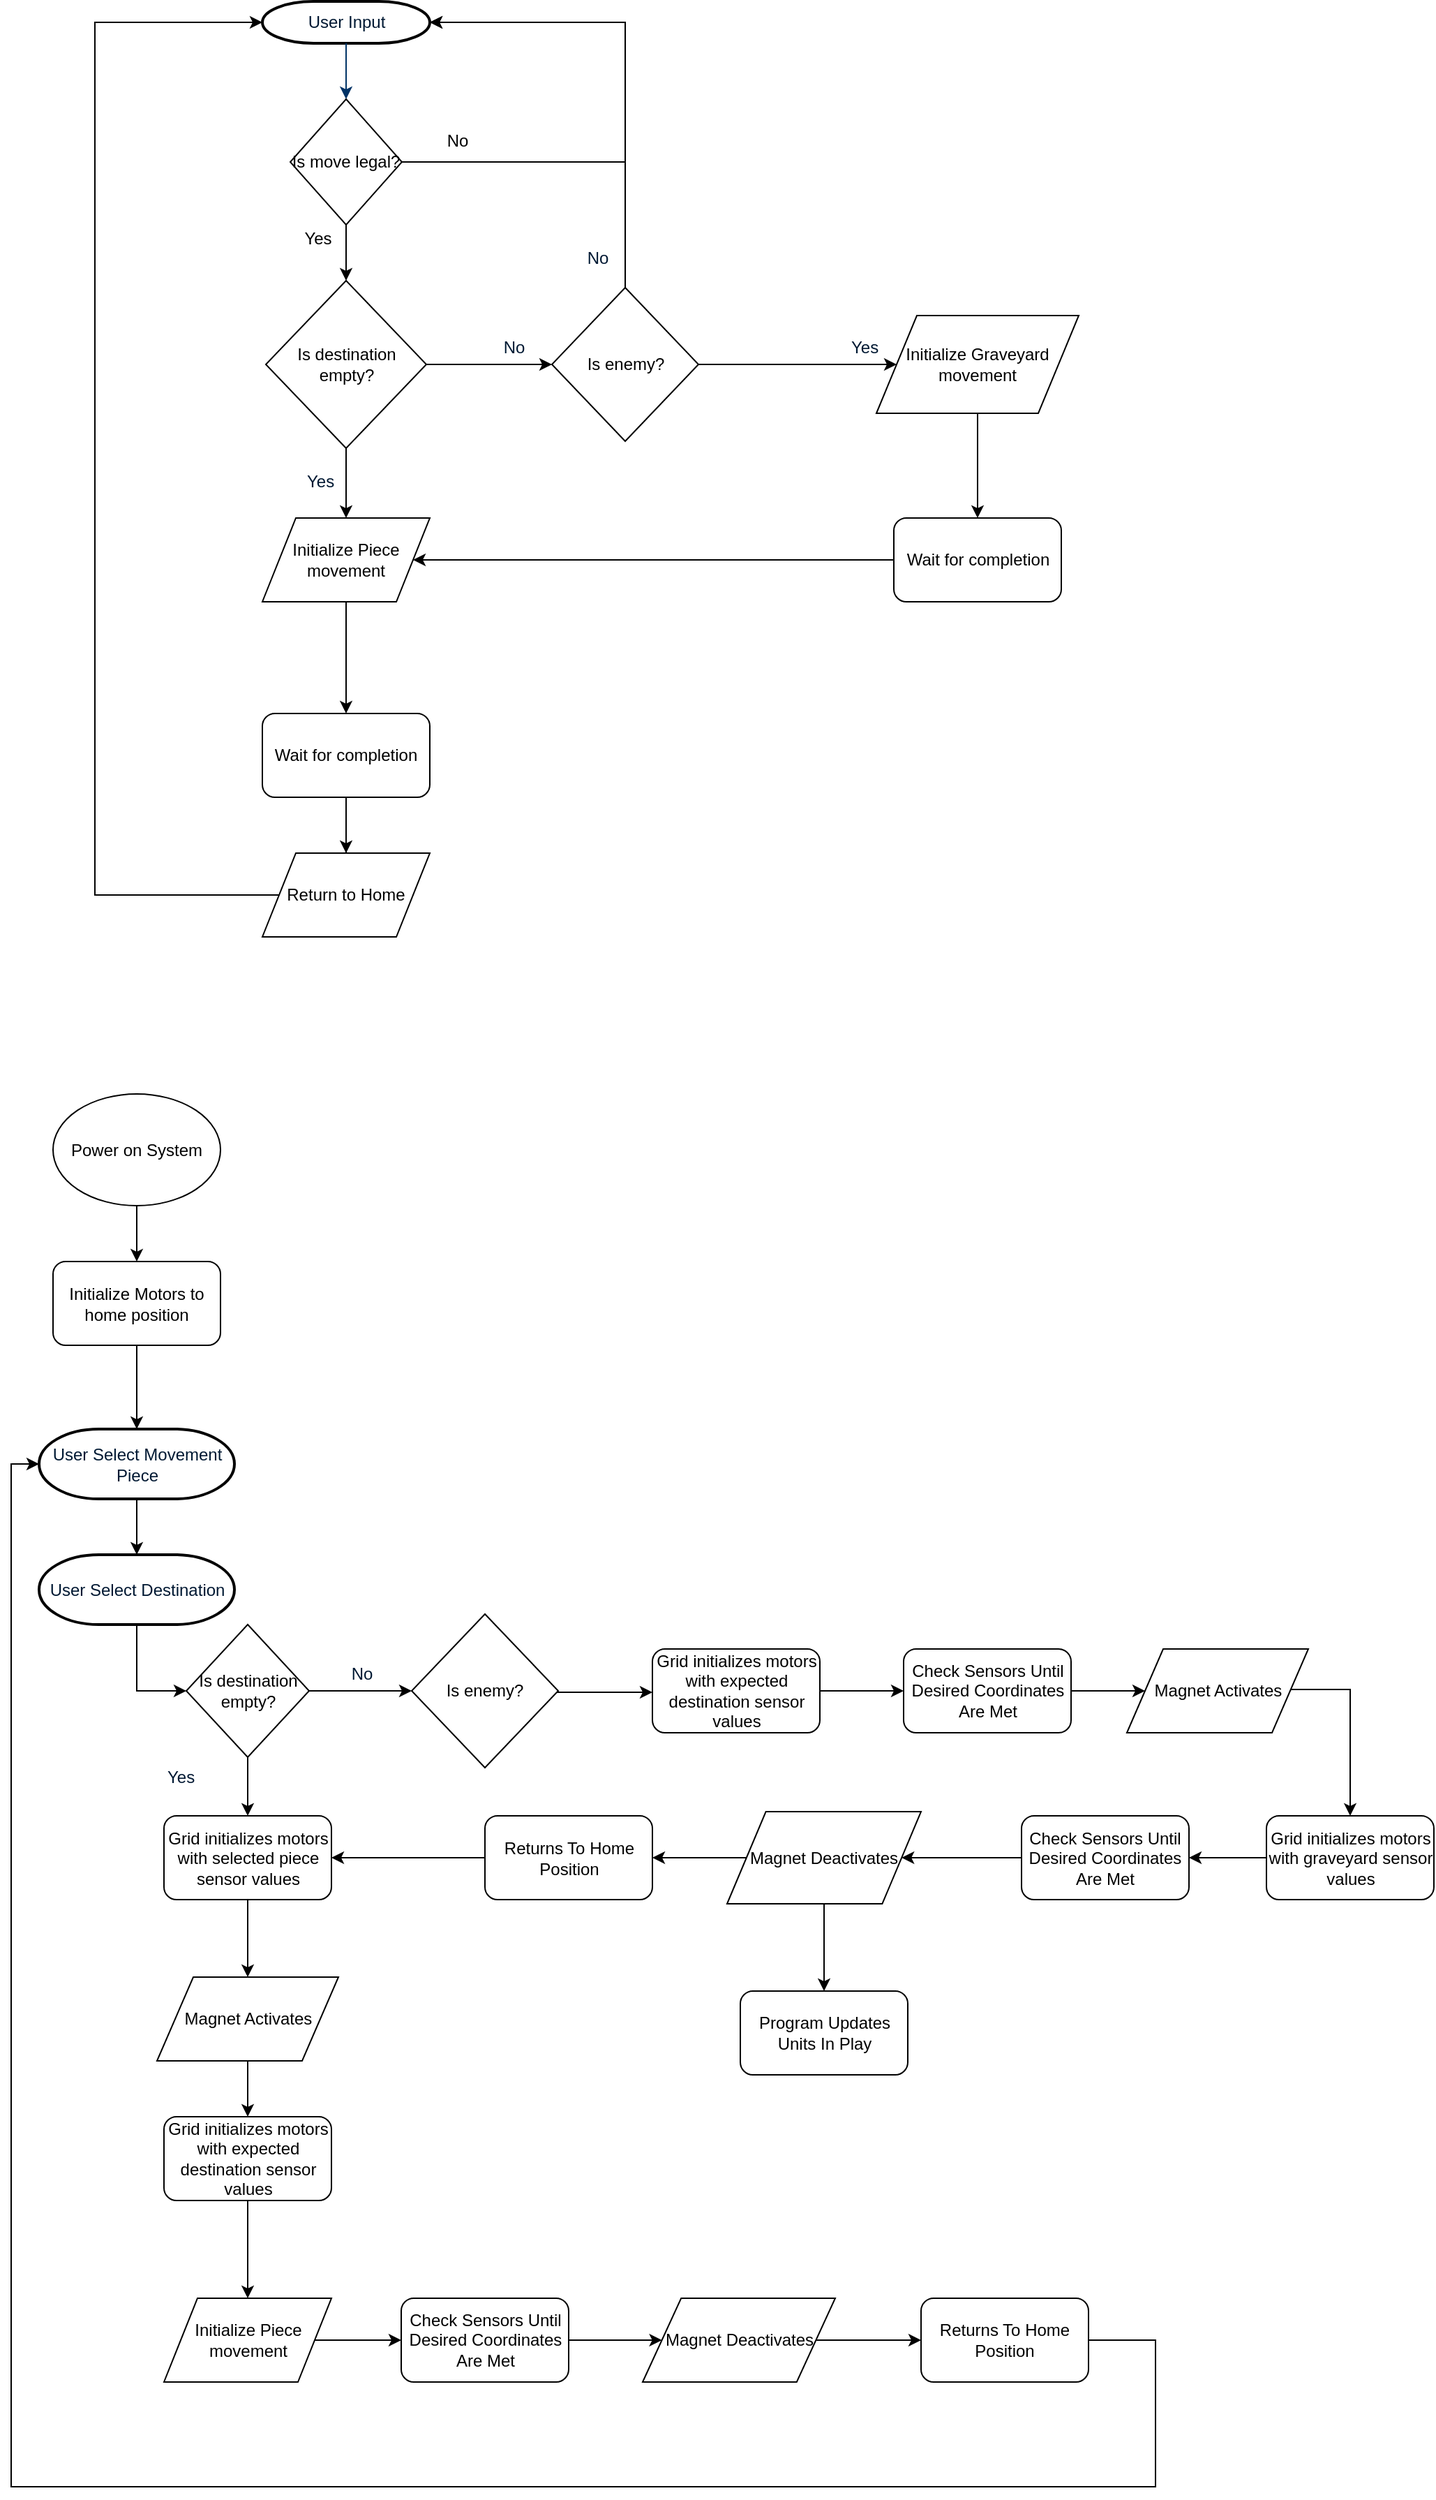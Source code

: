 <mxfile version="12.0.2" type="github" pages="1"><diagram id="6a731a19-8d31-9384-78a2-239565b7b9f0" name="Page-1"><mxGraphModel dx="1173" dy="623" grid="1" gridSize="10" guides="1" tooltips="1" connect="1" arrows="1" fold="1" page="1" pageScale="1" pageWidth="1169" pageHeight="827" background="#ffffff" math="0" shadow="0"><root><mxCell id="0"/><mxCell id="1" parent="0"/><mxCell id="2" value="User Input" style="shape=mxgraph.flowchart.terminator;fillColor=#FFFFFF;strokeColor=#000000;strokeWidth=2;gradientColor=none;gradientDirection=north;fontColor=#001933;fontStyle=0;html=1;" parent="1" vertex="1"><mxGeometry x="260" y="60" width="120" height="30" as="geometry"/></mxCell><mxCell id="7" style="fontColor=#001933;fontStyle=1;strokeColor=#003366;strokeWidth=1;html=1;" parent="1" source="2" edge="1"><mxGeometry relative="1" as="geometry"><mxPoint x="320" y="130" as="targetPoint"/></mxGeometry></mxCell><mxCell id="14" value="No" style="text;fontColor=#001933;fontStyle=0;html=1;strokeColor=none;gradientColor=none;fillColor=none;strokeWidth=2;align=center;" parent="1" vertex="1"><mxGeometry x="480" y="230" width="40" height="26" as="geometry"/></mxCell><mxCell id="47" value="Yes" style="text;fontColor=#001933;fontStyle=0;html=1;strokeColor=none;gradientColor=none;fillColor=none;strokeWidth=2;" parent="1" vertex="1"><mxGeometry x="680" y="294" width="40" height="26" as="geometry"/></mxCell><mxCell id="QSgPwjtSYCjMe1Lf1iol-77" value="" style="edgeStyle=orthogonalEdgeStyle;rounded=0;orthogonalLoop=1;jettySize=auto;html=1;entryX=1;entryY=0.5;entryDx=0;entryDy=0;entryPerimeter=0;" parent="1" source="QSgPwjtSYCjMe1Lf1iol-55" target="2" edge="1"><mxGeometry relative="1" as="geometry"><mxPoint x="450" y="80" as="targetPoint"/><Array as="points"><mxPoint x="520" y="175"/><mxPoint x="520" y="75"/></Array></mxGeometry></mxCell><mxCell id="QSgPwjtSYCjMe1Lf1iol-80" value="" style="edgeStyle=orthogonalEdgeStyle;rounded=0;orthogonalLoop=1;jettySize=auto;html=1;" parent="1" source="QSgPwjtSYCjMe1Lf1iol-55" target="QSgPwjtSYCjMe1Lf1iol-74" edge="1"><mxGeometry relative="1" as="geometry"/></mxCell><mxCell id="QSgPwjtSYCjMe1Lf1iol-55" value="Is move legal?" style="rhombus;whiteSpace=wrap;html=1;" parent="1" vertex="1"><mxGeometry x="280" y="130" width="80" height="90" as="geometry"/></mxCell><mxCell id="QSgPwjtSYCjMe1Lf1iol-57" value="No" style="text;html=1;strokeColor=none;fillColor=none;align=center;verticalAlign=middle;whiteSpace=wrap;rounded=0;" parent="1" vertex="1"><mxGeometry x="380" y="150" width="40" height="20" as="geometry"/></mxCell><mxCell id="QSgPwjtSYCjMe1Lf1iol-72" value="Yes" style="text;html=1;strokeColor=none;fillColor=none;align=center;verticalAlign=middle;whiteSpace=wrap;rounded=0;" parent="1" vertex="1"><mxGeometry x="280" y="220" width="40" height="20" as="geometry"/></mxCell><mxCell id="QSgPwjtSYCjMe1Lf1iol-83" value="" style="edgeStyle=orthogonalEdgeStyle;rounded=0;orthogonalLoop=1;jettySize=auto;html=1;" parent="1" source="QSgPwjtSYCjMe1Lf1iol-74" target="QSgPwjtSYCjMe1Lf1iol-82" edge="1"><mxGeometry relative="1" as="geometry"/></mxCell><mxCell id="QSgPwjtSYCjMe1Lf1iol-90" value="" style="edgeStyle=orthogonalEdgeStyle;rounded=0;orthogonalLoop=1;jettySize=auto;html=1;entryX=0;entryY=0.5;entryDx=0;entryDy=0;" parent="1" source="QSgPwjtSYCjMe1Lf1iol-74" target="QSgPwjtSYCjMe1Lf1iol-89" edge="1"><mxGeometry relative="1" as="geometry"><mxPoint x="457.5" y="320" as="targetPoint"/></mxGeometry></mxCell><mxCell id="QSgPwjtSYCjMe1Lf1iol-74" value="&lt;font style=&quot;font-size: 12px&quot;&gt;Is destination empty?&lt;/font&gt;" style="rhombus;whiteSpace=wrap;html=1;" parent="1" vertex="1"><mxGeometry x="262.5" y="260" width="115" height="120" as="geometry"/></mxCell><mxCell id="QSgPwjtSYCjMe1Lf1iol-105" value="" style="edgeStyle=orthogonalEdgeStyle;rounded=0;orthogonalLoop=1;jettySize=auto;html=1;" parent="1" source="QSgPwjtSYCjMe1Lf1iol-82" target="QSgPwjtSYCjMe1Lf1iol-104" edge="1"><mxGeometry relative="1" as="geometry"/></mxCell><mxCell id="QSgPwjtSYCjMe1Lf1iol-82" value="Initialize Piece movement" style="shape=parallelogram;perimeter=parallelogramPerimeter;whiteSpace=wrap;html=1;" parent="1" vertex="1"><mxGeometry x="260" y="430" width="120" height="60" as="geometry"/></mxCell><mxCell id="QSgPwjtSYCjMe1Lf1iol-102" value="" style="edgeStyle=orthogonalEdgeStyle;rounded=0;orthogonalLoop=1;jettySize=auto;html=1;" parent="1" source="QSgPwjtSYCjMe1Lf1iol-85" target="QSgPwjtSYCjMe1Lf1iol-101" edge="1"><mxGeometry relative="1" as="geometry"/></mxCell><mxCell id="QSgPwjtSYCjMe1Lf1iol-85" value="Initialize Graveyard movement" style="shape=parallelogram;perimeter=parallelogramPerimeter;whiteSpace=wrap;html=1;" parent="1" vertex="1"><mxGeometry x="700" y="285" width="145" height="70" as="geometry"/></mxCell><mxCell id="QSgPwjtSYCjMe1Lf1iol-99" value="" style="edgeStyle=orthogonalEdgeStyle;rounded=0;orthogonalLoop=1;jettySize=auto;html=1;entryX=0;entryY=0.5;entryDx=0;entryDy=0;" parent="1" source="QSgPwjtSYCjMe1Lf1iol-89" target="QSgPwjtSYCjMe1Lf1iol-85" edge="1"><mxGeometry relative="1" as="geometry"><mxPoint x="652.5" y="320" as="targetPoint"/></mxGeometry></mxCell><mxCell id="QSgPwjtSYCjMe1Lf1iol-89" value="Is enemy?" style="rhombus;whiteSpace=wrap;html=1;" parent="1" vertex="1"><mxGeometry x="467.5" y="265" width="105" height="110" as="geometry"/></mxCell><mxCell id="QSgPwjtSYCjMe1Lf1iol-91" value="No" style="text;fontColor=#001933;fontStyle=0;html=1;strokeColor=none;gradientColor=none;fillColor=none;strokeWidth=2;align=center;" parent="1" vertex="1"><mxGeometry x="420" y="294" width="40" height="26" as="geometry"/></mxCell><mxCell id="QSgPwjtSYCjMe1Lf1iol-97" value="" style="edgeStyle=orthogonalEdgeStyle;rounded=0;orthogonalLoop=1;jettySize=auto;html=1;exitX=0.5;exitY=0;exitDx=0;exitDy=0;" parent="1" source="QSgPwjtSYCjMe1Lf1iol-89" target="2" edge="1"><mxGeometry relative="1" as="geometry"><mxPoint x="520" y="70" as="sourcePoint"/><Array as="points"><mxPoint x="520" y="75"/></Array></mxGeometry></mxCell><mxCell id="QSgPwjtSYCjMe1Lf1iol-98" value="Yes" style="text;fontColor=#001933;fontStyle=0;html=1;strokeColor=none;gradientColor=none;fillColor=none;strokeWidth=2;" parent="1" vertex="1"><mxGeometry x="290" y="390" width="40" height="26" as="geometry"/></mxCell><mxCell id="QSgPwjtSYCjMe1Lf1iol-103" value="" style="edgeStyle=orthogonalEdgeStyle;rounded=0;orthogonalLoop=1;jettySize=auto;html=1;entryX=1;entryY=0.5;entryDx=0;entryDy=0;" parent="1" source="QSgPwjtSYCjMe1Lf1iol-101" target="QSgPwjtSYCjMe1Lf1iol-82" edge="1"><mxGeometry relative="1" as="geometry"><mxPoint x="632.5" y="460" as="targetPoint"/></mxGeometry></mxCell><mxCell id="QSgPwjtSYCjMe1Lf1iol-101" value="Wait for completion" style="rounded=1;whiteSpace=wrap;html=1;" parent="1" vertex="1"><mxGeometry x="712.5" y="430" width="120" height="60" as="geometry"/></mxCell><mxCell id="QSgPwjtSYCjMe1Lf1iol-107" value="" style="edgeStyle=orthogonalEdgeStyle;rounded=0;orthogonalLoop=1;jettySize=auto;html=1;entryX=0;entryY=0.5;entryDx=0;entryDy=0;entryPerimeter=0;" parent="1" source="QSgPwjtSYCjMe1Lf1iol-104" target="2" edge="1"><mxGeometry relative="1" as="geometry"><mxPoint x="140" y="70" as="targetPoint"/><Array as="points"><mxPoint x="320" y="700"/><mxPoint x="140" y="700"/><mxPoint x="140" y="75"/></Array></mxGeometry></mxCell><mxCell id="tgBd9C4yMLMnoPHNYxTn-58" value="" style="edgeStyle=orthogonalEdgeStyle;rounded=0;orthogonalLoop=1;jettySize=auto;html=1;" parent="1" source="QSgPwjtSYCjMe1Lf1iol-104" target="tgBd9C4yMLMnoPHNYxTn-55" edge="1"><mxGeometry relative="1" as="geometry"/></mxCell><mxCell id="QSgPwjtSYCjMe1Lf1iol-104" value="Wait for completion" style="rounded=1;whiteSpace=wrap;html=1;" parent="1" vertex="1"><mxGeometry x="260" y="570" width="120" height="60" as="geometry"/></mxCell><mxCell id="tgBd9C4yMLMnoPHNYxTn-55" value="Return to Home" style="shape=parallelogram;perimeter=parallelogramPerimeter;whiteSpace=wrap;html=1;" parent="1" vertex="1"><mxGeometry x="260" y="670" width="120" height="60" as="geometry"/></mxCell><mxCell id="P-ZuzCnaFWWL3VUSYrtG-78" value="" style="edgeStyle=orthogonalEdgeStyle;rounded=0;orthogonalLoop=1;jettySize=auto;html=1;entryX=0;entryY=0.5;entryDx=0;entryDy=0;entryPerimeter=0;" edge="1" parent="1" source="P-ZuzCnaFWWL3VUSYrtG-80"><mxGeometry relative="1" as="geometry"><mxPoint x="260" y="1056" as="targetPoint"/><Array as="points"><mxPoint x="320" y="1681"/><mxPoint x="140" y="1681"/><mxPoint x="140" y="1056"/></Array></mxGeometry></mxCell><mxCell id="P-ZuzCnaFWWL3VUSYrtG-86" value="" style="edgeStyle=orthogonalEdgeStyle;rounded=0;orthogonalLoop=1;jettySize=auto;html=1;" edge="1" parent="1" source="P-ZuzCnaFWWL3VUSYrtG-83" target="P-ZuzCnaFWWL3VUSYrtG-84"><mxGeometry relative="1" as="geometry"/></mxCell><mxCell id="P-ZuzCnaFWWL3VUSYrtG-83" value="Power on System" style="ellipse;whiteSpace=wrap;html=1;" vertex="1" parent="1"><mxGeometry x="110" y="842.5" width="120" height="80" as="geometry"/></mxCell><mxCell id="P-ZuzCnaFWWL3VUSYrtG-87" value="" style="edgeStyle=orthogonalEdgeStyle;rounded=0;orthogonalLoop=1;jettySize=auto;html=1;" edge="1" parent="1" source="P-ZuzCnaFWWL3VUSYrtG-84" target="P-ZuzCnaFWWL3VUSYrtG-85"><mxGeometry relative="1" as="geometry"/></mxCell><mxCell id="P-ZuzCnaFWWL3VUSYrtG-84" value="Initialize Motors to home position" style="rounded=1;whiteSpace=wrap;html=1;" vertex="1" parent="1"><mxGeometry x="110" y="962.5" width="120" height="60" as="geometry"/></mxCell><mxCell id="P-ZuzCnaFWWL3VUSYrtG-89" value="" style="edgeStyle=orthogonalEdgeStyle;rounded=0;orthogonalLoop=1;jettySize=auto;html=1;" edge="1" parent="1" source="P-ZuzCnaFWWL3VUSYrtG-85" target="P-ZuzCnaFWWL3VUSYrtG-88"><mxGeometry relative="1" as="geometry"/></mxCell><mxCell id="P-ZuzCnaFWWL3VUSYrtG-85" value="User Select Movement &lt;br&gt;Piece" style="shape=mxgraph.flowchart.terminator;fillColor=#FFFFFF;strokeColor=#000000;strokeWidth=2;gradientColor=none;gradientDirection=north;fontColor=#001933;fontStyle=0;html=1;" vertex="1" parent="1"><mxGeometry x="100" y="1082.5" width="140" height="50" as="geometry"/></mxCell><mxCell id="P-ZuzCnaFWWL3VUSYrtG-142" value="" style="edgeStyle=orthogonalEdgeStyle;rounded=0;orthogonalLoop=1;jettySize=auto;html=1;entryX=0;entryY=0.5;entryDx=0;entryDy=0;" edge="1" parent="1" source="P-ZuzCnaFWWL3VUSYrtG-88" target="P-ZuzCnaFWWL3VUSYrtG-90"><mxGeometry relative="1" as="geometry"><mxPoint x="170" y="1302.5" as="targetPoint"/></mxGeometry></mxCell><mxCell id="P-ZuzCnaFWWL3VUSYrtG-88" value="User Select Destination" style="shape=mxgraph.flowchart.terminator;fillColor=#FFFFFF;strokeColor=#000000;strokeWidth=2;gradientColor=none;gradientDirection=north;fontColor=#001933;fontStyle=0;html=1;" vertex="1" parent="1"><mxGeometry x="100" y="1172.5" width="140" height="50" as="geometry"/></mxCell><mxCell id="P-ZuzCnaFWWL3VUSYrtG-94" value="" style="edgeStyle=orthogonalEdgeStyle;rounded=0;orthogonalLoop=1;jettySize=auto;html=1;entryX=0;entryY=0.5;entryDx=0;entryDy=0;entryPerimeter=0;" edge="1" parent="1" source="P-ZuzCnaFWWL3VUSYrtG-90" target="P-ZuzCnaFWWL3VUSYrtG-92"><mxGeometry relative="1" as="geometry"><mxPoint x="397.5" y="1270" as="targetPoint"/></mxGeometry></mxCell><mxCell id="P-ZuzCnaFWWL3VUSYrtG-106" value="" style="edgeStyle=orthogonalEdgeStyle;rounded=0;orthogonalLoop=1;jettySize=auto;html=1;" edge="1" parent="1" source="P-ZuzCnaFWWL3VUSYrtG-90" target="P-ZuzCnaFWWL3VUSYrtG-105"><mxGeometry relative="1" as="geometry"/></mxCell><mxCell id="P-ZuzCnaFWWL3VUSYrtG-90" value="&lt;font style=&quot;font-size: 12px&quot;&gt;Is destination empty?&lt;/font&gt;" style="rhombus;whiteSpace=wrap;html=1;" vertex="1" parent="1"><mxGeometry x="205.5" y="1222.5" width="88" height="95" as="geometry"/></mxCell><mxCell id="P-ZuzCnaFWWL3VUSYrtG-98" value="" style="edgeStyle=orthogonalEdgeStyle;rounded=0;orthogonalLoop=1;jettySize=auto;html=1;" edge="1" parent="1" source="P-ZuzCnaFWWL3VUSYrtG-92" target="P-ZuzCnaFWWL3VUSYrtG-96"><mxGeometry relative="1" as="geometry"><Array as="points"><mxPoint x="509.5" y="1271"/><mxPoint x="509.5" y="1271"/></Array></mxGeometry></mxCell><mxCell id="P-ZuzCnaFWWL3VUSYrtG-92" value="Is enemy?" style="rhombus;whiteSpace=wrap;html=1;" vertex="1" parent="1"><mxGeometry x="367" y="1215" width="105" height="110" as="geometry"/></mxCell><mxCell id="P-ZuzCnaFWWL3VUSYrtG-93" value="No" style="text;fontColor=#001933;fontStyle=0;html=1;strokeColor=none;gradientColor=none;fillColor=none;strokeWidth=2;align=center;" vertex="1" parent="1"><mxGeometry x="310.5" y="1244" width="40" height="26" as="geometry"/></mxCell><mxCell id="P-ZuzCnaFWWL3VUSYrtG-120" value="" style="edgeStyle=orthogonalEdgeStyle;rounded=0;orthogonalLoop=1;jettySize=auto;html=1;" edge="1" parent="1" source="P-ZuzCnaFWWL3VUSYrtG-96" target="P-ZuzCnaFWWL3VUSYrtG-119"><mxGeometry relative="1" as="geometry"/></mxCell><mxCell id="P-ZuzCnaFWWL3VUSYrtG-96" value="Grid initializes motors with expected destination sensor values" style="rounded=1;whiteSpace=wrap;html=1;" vertex="1" parent="1"><mxGeometry x="539.5" y="1240" width="120" height="60" as="geometry"/></mxCell><mxCell id="P-ZuzCnaFWWL3VUSYrtG-115" value="" style="edgeStyle=orthogonalEdgeStyle;rounded=0;orthogonalLoop=1;jettySize=auto;html=1;" edge="1" parent="1" source="P-ZuzCnaFWWL3VUSYrtG-100" target="P-ZuzCnaFWWL3VUSYrtG-111"><mxGeometry relative="1" as="geometry"/></mxCell><mxCell id="P-ZuzCnaFWWL3VUSYrtG-100" value="Initialize Piece movement" style="shape=parallelogram;perimeter=parallelogramPerimeter;whiteSpace=wrap;html=1;" vertex="1" parent="1"><mxGeometry x="189.5" y="1705" width="120" height="60" as="geometry"/></mxCell><mxCell id="P-ZuzCnaFWWL3VUSYrtG-101" value="Yes" style="text;fontColor=#001933;fontStyle=0;html=1;strokeColor=none;gradientColor=none;fillColor=none;strokeWidth=2;" vertex="1" parent="1"><mxGeometry x="189.5" y="1317.5" width="40" height="26" as="geometry"/></mxCell><mxCell id="P-ZuzCnaFWWL3VUSYrtG-110" value="" style="edgeStyle=orthogonalEdgeStyle;rounded=0;orthogonalLoop=1;jettySize=auto;html=1;" edge="1" parent="1" source="P-ZuzCnaFWWL3VUSYrtG-103" target="P-ZuzCnaFWWL3VUSYrtG-100"><mxGeometry relative="1" as="geometry"/></mxCell><mxCell id="P-ZuzCnaFWWL3VUSYrtG-103" value="Grid initializes motors with expected destination sensor values" style="rounded=1;whiteSpace=wrap;html=1;" vertex="1" parent="1"><mxGeometry x="189.5" y="1575" width="120" height="60" as="geometry"/></mxCell><mxCell id="P-ZuzCnaFWWL3VUSYrtG-108" value="" style="edgeStyle=orthogonalEdgeStyle;rounded=0;orthogonalLoop=1;jettySize=auto;html=1;" edge="1" parent="1" source="P-ZuzCnaFWWL3VUSYrtG-105" target="P-ZuzCnaFWWL3VUSYrtG-107"><mxGeometry relative="1" as="geometry"/></mxCell><mxCell id="P-ZuzCnaFWWL3VUSYrtG-105" value="Grid initializes motors with selected piece sensor values" style="rounded=1;whiteSpace=wrap;html=1;" vertex="1" parent="1"><mxGeometry x="189.5" y="1359.5" width="120" height="60" as="geometry"/></mxCell><mxCell id="P-ZuzCnaFWWL3VUSYrtG-109" value="" style="edgeStyle=orthogonalEdgeStyle;rounded=0;orthogonalLoop=1;jettySize=auto;html=1;" edge="1" parent="1" source="P-ZuzCnaFWWL3VUSYrtG-107" target="P-ZuzCnaFWWL3VUSYrtG-103"><mxGeometry relative="1" as="geometry"/></mxCell><mxCell id="P-ZuzCnaFWWL3VUSYrtG-107" value="Magnet Activates" style="shape=parallelogram;perimeter=parallelogramPerimeter;whiteSpace=wrap;html=1;" vertex="1" parent="1"><mxGeometry x="184.5" y="1475" width="130" height="60" as="geometry"/></mxCell><mxCell id="P-ZuzCnaFWWL3VUSYrtG-117" value="" style="edgeStyle=orthogonalEdgeStyle;rounded=0;orthogonalLoop=1;jettySize=auto;html=1;" edge="1" parent="1" source="P-ZuzCnaFWWL3VUSYrtG-111" target="P-ZuzCnaFWWL3VUSYrtG-116"><mxGeometry relative="1" as="geometry"/></mxCell><mxCell id="P-ZuzCnaFWWL3VUSYrtG-111" value="Check Sensors Until Desired Coordinates Are Met" style="rounded=1;whiteSpace=wrap;html=1;" vertex="1" parent="1"><mxGeometry x="359.5" y="1705" width="120" height="60" as="geometry"/></mxCell><mxCell id="P-ZuzCnaFWWL3VUSYrtG-136" value="" style="edgeStyle=orthogonalEdgeStyle;rounded=0;orthogonalLoop=1;jettySize=auto;html=1;" edge="1" parent="1" source="P-ZuzCnaFWWL3VUSYrtG-116" target="P-ZuzCnaFWWL3VUSYrtG-135"><mxGeometry relative="1" as="geometry"/></mxCell><mxCell id="P-ZuzCnaFWWL3VUSYrtG-116" value="Magnet Deactivates" style="shape=parallelogram;perimeter=parallelogramPerimeter;whiteSpace=wrap;html=1;" vertex="1" parent="1"><mxGeometry x="532.5" y="1705" width="138" height="60" as="geometry"/></mxCell><mxCell id="P-ZuzCnaFWWL3VUSYrtG-122" value="" style="edgeStyle=orthogonalEdgeStyle;rounded=0;orthogonalLoop=1;jettySize=auto;html=1;" edge="1" parent="1" source="P-ZuzCnaFWWL3VUSYrtG-119" target="P-ZuzCnaFWWL3VUSYrtG-121"><mxGeometry relative="1" as="geometry"/></mxCell><mxCell id="P-ZuzCnaFWWL3VUSYrtG-119" value="Check Sensors Until Desired Coordinates Are Met" style="rounded=1;whiteSpace=wrap;html=1;" vertex="1" parent="1"><mxGeometry x="719.5" y="1240" width="120" height="60" as="geometry"/></mxCell><mxCell id="P-ZuzCnaFWWL3VUSYrtG-124" value="" style="edgeStyle=orthogonalEdgeStyle;rounded=0;orthogonalLoop=1;jettySize=auto;html=1;" edge="1" parent="1" source="P-ZuzCnaFWWL3VUSYrtG-121" target="P-ZuzCnaFWWL3VUSYrtG-123"><mxGeometry relative="1" as="geometry"><mxPoint x="1089.5" y="1270" as="targetPoint"/><Array as="points"><mxPoint x="1039.5" y="1269"/></Array></mxGeometry></mxCell><mxCell id="P-ZuzCnaFWWL3VUSYrtG-121" value="Magnet Activates" style="shape=parallelogram;perimeter=parallelogramPerimeter;whiteSpace=wrap;html=1;" vertex="1" parent="1"><mxGeometry x="879.5" y="1240" width="130" height="60" as="geometry"/></mxCell><mxCell id="P-ZuzCnaFWWL3VUSYrtG-129" value="" style="edgeStyle=orthogonalEdgeStyle;rounded=0;orthogonalLoop=1;jettySize=auto;html=1;" edge="1" parent="1" source="P-ZuzCnaFWWL3VUSYrtG-123" target="P-ZuzCnaFWWL3VUSYrtG-125"><mxGeometry relative="1" as="geometry"/></mxCell><mxCell id="P-ZuzCnaFWWL3VUSYrtG-123" value="Grid initializes motors with graveyard sensor values" style="rounded=1;whiteSpace=wrap;html=1;" vertex="1" parent="1"><mxGeometry x="979.5" y="1359.5" width="120" height="60" as="geometry"/></mxCell><mxCell id="P-ZuzCnaFWWL3VUSYrtG-130" value="" style="edgeStyle=orthogonalEdgeStyle;rounded=0;orthogonalLoop=1;jettySize=auto;html=1;" edge="1" parent="1" source="P-ZuzCnaFWWL3VUSYrtG-125" target="P-ZuzCnaFWWL3VUSYrtG-126"><mxGeometry relative="1" as="geometry"/></mxCell><mxCell id="P-ZuzCnaFWWL3VUSYrtG-125" value="Check Sensors Until Desired Coordinates Are Met" style="rounded=1;whiteSpace=wrap;html=1;" vertex="1" parent="1"><mxGeometry x="804" y="1359.5" width="120" height="60" as="geometry"/></mxCell><mxCell id="P-ZuzCnaFWWL3VUSYrtG-134" value="" style="edgeStyle=orthogonalEdgeStyle;rounded=0;orthogonalLoop=1;jettySize=auto;html=1;" edge="1" parent="1" source="P-ZuzCnaFWWL3VUSYrtG-126" target="P-ZuzCnaFWWL3VUSYrtG-133"><mxGeometry relative="1" as="geometry"/></mxCell><mxCell id="P-ZuzCnaFWWL3VUSYrtG-138" value="" style="edgeStyle=orthogonalEdgeStyle;rounded=0;orthogonalLoop=1;jettySize=auto;html=1;" edge="1" parent="1" source="P-ZuzCnaFWWL3VUSYrtG-126" target="P-ZuzCnaFWWL3VUSYrtG-137"><mxGeometry relative="1" as="geometry"/></mxCell><mxCell id="P-ZuzCnaFWWL3VUSYrtG-126" value="Magnet Deactivates" style="shape=parallelogram;perimeter=parallelogramPerimeter;whiteSpace=wrap;html=1;" vertex="1" parent="1"><mxGeometry x="593" y="1356.5" width="139" height="66" as="geometry"/></mxCell><mxCell id="P-ZuzCnaFWWL3VUSYrtG-133" value="Program Updates&lt;br&gt;Units In Play" style="rounded=1;whiteSpace=wrap;html=1;" vertex="1" parent="1"><mxGeometry x="602.5" y="1485" width="120" height="60" as="geometry"/></mxCell><mxCell id="P-ZuzCnaFWWL3VUSYrtG-140" value="" style="edgeStyle=orthogonalEdgeStyle;rounded=0;orthogonalLoop=1;jettySize=auto;html=1;entryX=0;entryY=0.5;entryDx=0;entryDy=0;entryPerimeter=0;" edge="1" parent="1" source="P-ZuzCnaFWWL3VUSYrtG-135" target="P-ZuzCnaFWWL3VUSYrtG-85"><mxGeometry relative="1" as="geometry"><mxPoint x="932" y="1735" as="targetPoint"/><Array as="points"><mxPoint x="900" y="1735"/><mxPoint x="900" y="1840"/><mxPoint x="80" y="1840"/><mxPoint x="80" y="1108"/></Array></mxGeometry></mxCell><mxCell id="P-ZuzCnaFWWL3VUSYrtG-135" value="Returns To Home Position" style="rounded=1;whiteSpace=wrap;html=1;" vertex="1" parent="1"><mxGeometry x="732" y="1705" width="120" height="60" as="geometry"/></mxCell><mxCell id="P-ZuzCnaFWWL3VUSYrtG-139" value="" style="edgeStyle=orthogonalEdgeStyle;rounded=0;orthogonalLoop=1;jettySize=auto;html=1;entryX=1;entryY=0.5;entryDx=0;entryDy=0;" edge="1" parent="1" source="P-ZuzCnaFWWL3VUSYrtG-137" target="P-ZuzCnaFWWL3VUSYrtG-105"><mxGeometry relative="1" as="geometry"><mxPoint x="339.5" y="1389.5" as="targetPoint"/></mxGeometry></mxCell><mxCell id="P-ZuzCnaFWWL3VUSYrtG-137" value="Returns To Home Position" style="rounded=1;whiteSpace=wrap;html=1;" vertex="1" parent="1"><mxGeometry x="419.5" y="1359.5" width="120" height="60" as="geometry"/></mxCell></root></mxGraphModel></diagram></mxfile>